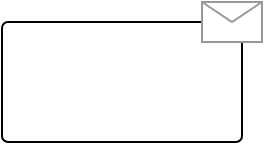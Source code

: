 <mxfile>
    <diagram id="Jg5a5tWVnFTDYiF2ZKQA" name="Page-1">
        <mxGraphModel dx="314" dy="208" grid="1" gridSize="10" guides="1" tooltips="1" connect="1" arrows="1" fold="1" page="1" pageScale="1" pageWidth="583" pageHeight="827" math="0" shadow="0">
            <root>
                <mxCell id="0"/>
                <mxCell id="1" parent="0"/>
                <mxCell id="2" value="" style="rounded=1;whiteSpace=wrap;html=1;arcSize=5;" vertex="1" parent="1">
                    <mxGeometry x="120" y="110" width="120" height="60" as="geometry"/>
                </mxCell>
                <mxCell id="3" value="" style="verticalLabelPosition=bottom;shadow=0;dashed=0;align=center;html=1;verticalAlign=top;strokeWidth=1;shape=mxgraph.mockup.misc.mail2;strokeColor=#999999;" vertex="1" parent="1">
                    <mxGeometry x="220" y="100" width="30" height="20" as="geometry"/>
                </mxCell>
            </root>
        </mxGraphModel>
    </diagram>
</mxfile>